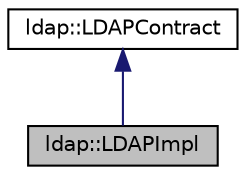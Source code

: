 digraph "ldap::LDAPImpl"
{
 // LATEX_PDF_SIZE
  edge [fontname="Helvetica",fontsize="10",labelfontname="Helvetica",labelfontsize="10"];
  node [fontname="Helvetica",fontsize="10",shape=record];
  Node1 [label="ldap::LDAPImpl",height=0.2,width=0.4,color="black", fillcolor="grey75", style="filled", fontcolor="black",tooltip=" "];
  Node2 -> Node1 [dir="back",color="midnightblue",fontsize="10",style="solid",fontname="Helvetica"];
  Node2 [label="ldap::LDAPContract",height=0.2,width=0.4,color="black", fillcolor="white", style="filled",URL="$classldap_1_1_l_d_a_p_contract.html",tooltip=" "];
}
